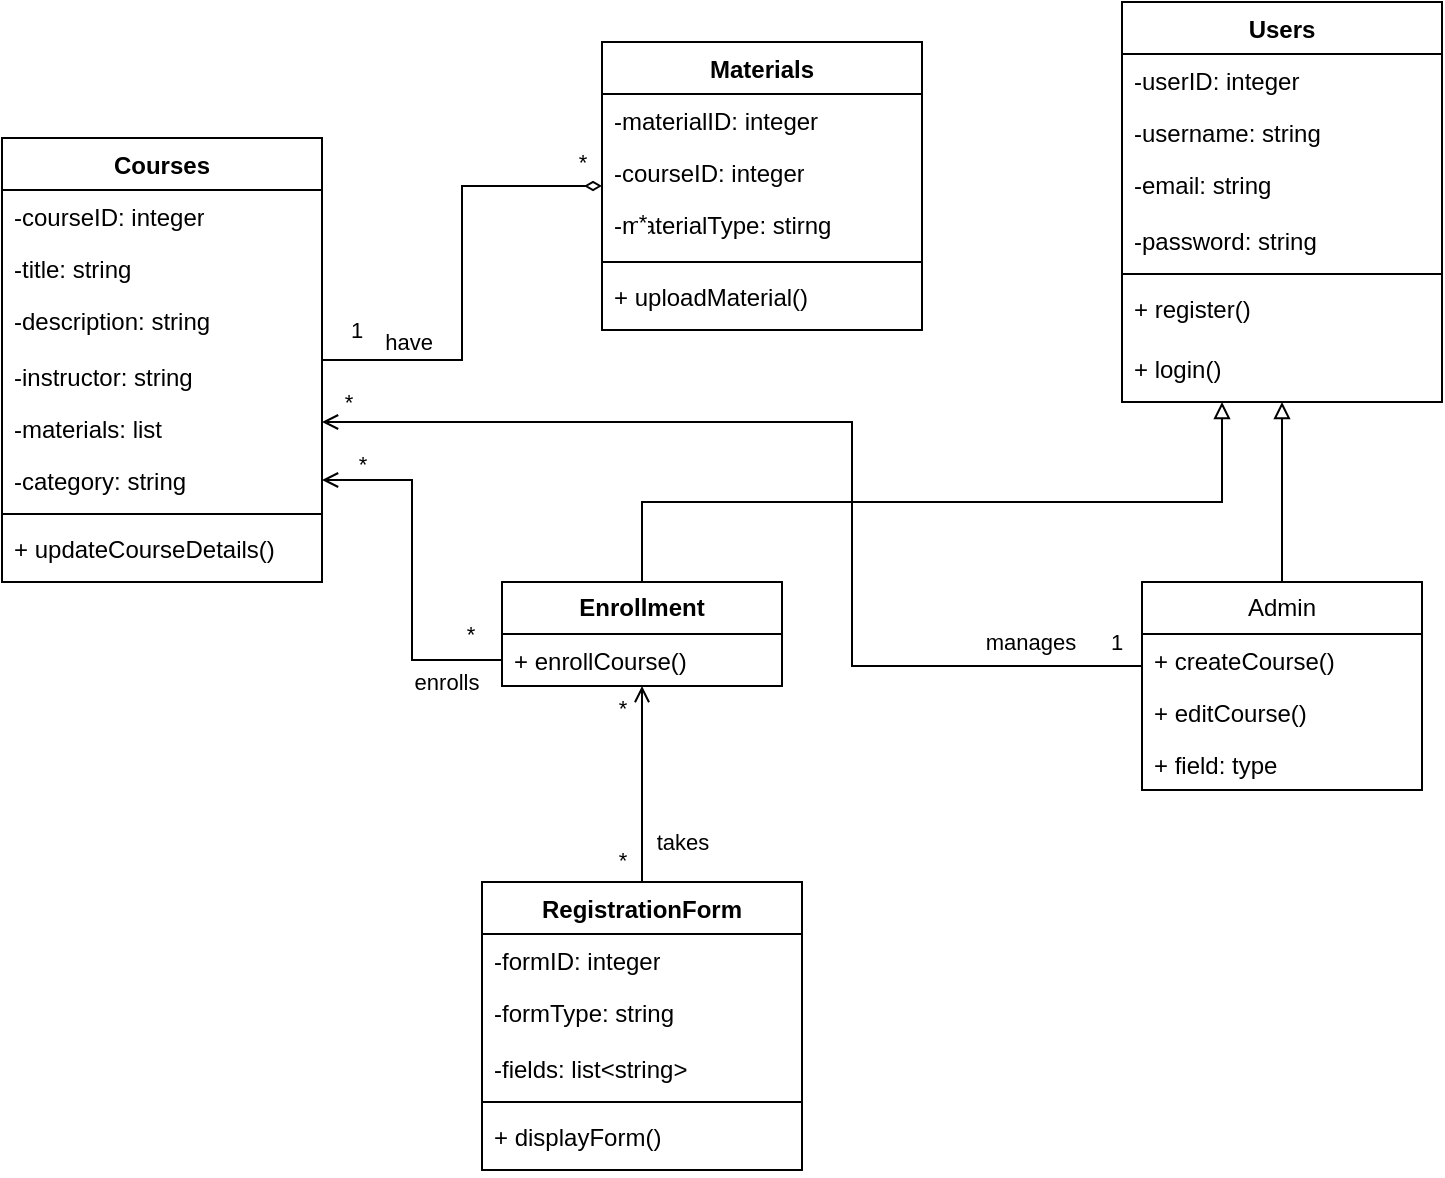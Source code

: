 <mxfile version="24.2.1" type="github">
  <diagram id="C5RBs43oDa-KdzZeNtuy" name="Page-1">
    <mxGraphModel dx="1629" dy="462" grid="1" gridSize="10" guides="1" tooltips="1" connect="1" arrows="1" fold="1" page="1" pageScale="1" pageWidth="827" pageHeight="1169" math="0" shadow="0">
      <root>
        <mxCell id="WIyWlLk6GJQsqaUBKTNV-0" />
        <mxCell id="WIyWlLk6GJQsqaUBKTNV-1" parent="WIyWlLk6GJQsqaUBKTNV-0" />
        <mxCell id="_6caICIoc9iYDZmYXvp6-67" style="edgeStyle=orthogonalEdgeStyle;rounded=0;orthogonalLoop=1;jettySize=auto;html=1;endArrow=diamondThin;endFill=0;" edge="1" parent="WIyWlLk6GJQsqaUBKTNV-1" source="_6caICIoc9iYDZmYXvp6-0" target="_6caICIoc9iYDZmYXvp6-47">
          <mxGeometry relative="1" as="geometry" />
        </mxCell>
        <mxCell id="_6caICIoc9iYDZmYXvp6-68" value="1" style="edgeLabel;html=1;align=center;verticalAlign=middle;resizable=0;points=[];" vertex="1" connectable="0" parent="_6caICIoc9iYDZmYXvp6-67">
          <mxGeometry x="-0.833" y="-1" relative="1" as="geometry">
            <mxPoint x="-2" y="-16" as="offset" />
          </mxGeometry>
        </mxCell>
        <mxCell id="_6caICIoc9iYDZmYXvp6-70" value="have" style="edgeLabel;html=1;align=center;verticalAlign=middle;resizable=0;points=[];" vertex="1" connectable="0" parent="_6caICIoc9iYDZmYXvp6-67">
          <mxGeometry x="-0.746" y="1" relative="1" as="geometry">
            <mxPoint x="14" y="-8" as="offset" />
          </mxGeometry>
        </mxCell>
        <mxCell id="_6caICIoc9iYDZmYXvp6-81" value="*" style="edgeLabel;html=1;align=center;verticalAlign=middle;resizable=0;points=[];" vertex="1" connectable="0" parent="_6caICIoc9iYDZmYXvp6-67">
          <mxGeometry x="0.84" relative="1" as="geometry">
            <mxPoint x="8" y="-12" as="offset" />
          </mxGeometry>
        </mxCell>
        <mxCell id="_6caICIoc9iYDZmYXvp6-0" value="Courses" style="swimlane;fontStyle=1;align=center;verticalAlign=top;childLayout=stackLayout;horizontal=1;startSize=26;horizontalStack=0;resizeParent=1;resizeParentMax=0;resizeLast=0;collapsible=1;marginBottom=0;whiteSpace=wrap;html=1;" vertex="1" parent="WIyWlLk6GJQsqaUBKTNV-1">
          <mxGeometry x="-60" y="88" width="160" height="222" as="geometry" />
        </mxCell>
        <mxCell id="_6caICIoc9iYDZmYXvp6-46" value="-courseID: integer" style="text;strokeColor=none;fillColor=none;align=left;verticalAlign=top;spacingLeft=4;spacingRight=4;overflow=hidden;rotatable=0;points=[[0,0.5],[1,0.5]];portConstraint=eastwest;whiteSpace=wrap;html=1;" vertex="1" parent="_6caICIoc9iYDZmYXvp6-0">
          <mxGeometry y="26" width="160" height="26" as="geometry" />
        </mxCell>
        <mxCell id="_6caICIoc9iYDZmYXvp6-1" value="-title: string" style="text;strokeColor=none;fillColor=none;align=left;verticalAlign=top;spacingLeft=4;spacingRight=4;overflow=hidden;rotatable=0;points=[[0,0.5],[1,0.5]];portConstraint=eastwest;whiteSpace=wrap;html=1;" vertex="1" parent="_6caICIoc9iYDZmYXvp6-0">
          <mxGeometry y="52" width="160" height="26" as="geometry" />
        </mxCell>
        <mxCell id="_6caICIoc9iYDZmYXvp6-20" value="-description: string" style="text;strokeColor=none;fillColor=none;align=left;verticalAlign=top;spacingLeft=4;spacingRight=4;overflow=hidden;rotatable=0;points=[[0,0.5],[1,0.5]];portConstraint=eastwest;whiteSpace=wrap;html=1;" vertex="1" parent="_6caICIoc9iYDZmYXvp6-0">
          <mxGeometry y="78" width="160" height="28" as="geometry" />
        </mxCell>
        <mxCell id="_6caICIoc9iYDZmYXvp6-22" value="-instructor: string" style="text;strokeColor=none;fillColor=none;align=left;verticalAlign=top;spacingLeft=4;spacingRight=4;overflow=hidden;rotatable=0;points=[[0,0.5],[1,0.5]];portConstraint=eastwest;whiteSpace=wrap;html=1;" vertex="1" parent="_6caICIoc9iYDZmYXvp6-0">
          <mxGeometry y="106" width="160" height="26" as="geometry" />
        </mxCell>
        <mxCell id="_6caICIoc9iYDZmYXvp6-21" value="-materials: list" style="text;strokeColor=none;fillColor=none;align=left;verticalAlign=top;spacingLeft=4;spacingRight=4;overflow=hidden;rotatable=0;points=[[0,0.5],[1,0.5]];portConstraint=eastwest;whiteSpace=wrap;html=1;" vertex="1" parent="_6caICIoc9iYDZmYXvp6-0">
          <mxGeometry y="132" width="160" height="26" as="geometry" />
        </mxCell>
        <mxCell id="_6caICIoc9iYDZmYXvp6-23" value="-category&lt;span style=&quot;background-color: initial;&quot;&gt;: string&lt;/span&gt;" style="text;strokeColor=none;fillColor=none;align=left;verticalAlign=top;spacingLeft=4;spacingRight=4;overflow=hidden;rotatable=0;points=[[0,0.5],[1,0.5]];portConstraint=eastwest;whiteSpace=wrap;html=1;" vertex="1" parent="_6caICIoc9iYDZmYXvp6-0">
          <mxGeometry y="158" width="160" height="26" as="geometry" />
        </mxCell>
        <mxCell id="_6caICIoc9iYDZmYXvp6-2" value="" style="line;strokeWidth=1;fillColor=none;align=left;verticalAlign=middle;spacingTop=-1;spacingLeft=3;spacingRight=3;rotatable=0;labelPosition=right;points=[];portConstraint=eastwest;strokeColor=inherit;" vertex="1" parent="_6caICIoc9iYDZmYXvp6-0">
          <mxGeometry y="184" width="160" height="8" as="geometry" />
        </mxCell>
        <mxCell id="_6caICIoc9iYDZmYXvp6-25" value="+ updateCourseDetails()&lt;div&gt;&lt;br&gt;&lt;/div&gt;" style="text;strokeColor=none;fillColor=none;align=left;verticalAlign=top;spacingLeft=4;spacingRight=4;overflow=hidden;rotatable=0;points=[[0,0.5],[1,0.5]];portConstraint=eastwest;whiteSpace=wrap;html=1;" vertex="1" parent="_6caICIoc9iYDZmYXvp6-0">
          <mxGeometry y="192" width="160" height="30" as="geometry" />
        </mxCell>
        <mxCell id="_6caICIoc9iYDZmYXvp6-27" value="Users" style="swimlane;fontStyle=1;align=center;verticalAlign=top;childLayout=stackLayout;horizontal=1;startSize=26;horizontalStack=0;resizeParent=1;resizeParentMax=0;resizeLast=0;collapsible=1;marginBottom=0;whiteSpace=wrap;html=1;" vertex="1" parent="WIyWlLk6GJQsqaUBKTNV-1">
          <mxGeometry x="500" y="20" width="160" height="200" as="geometry" />
        </mxCell>
        <mxCell id="_6caICIoc9iYDZmYXvp6-28" value="-userID: integer" style="text;strokeColor=none;fillColor=none;align=left;verticalAlign=top;spacingLeft=4;spacingRight=4;overflow=hidden;rotatable=0;points=[[0,0.5],[1,0.5]];portConstraint=eastwest;whiteSpace=wrap;html=1;" vertex="1" parent="_6caICIoc9iYDZmYXvp6-27">
          <mxGeometry y="26" width="160" height="26" as="geometry" />
        </mxCell>
        <mxCell id="_6caICIoc9iYDZmYXvp6-37" value="-username: string" style="text;strokeColor=none;fillColor=none;align=left;verticalAlign=top;spacingLeft=4;spacingRight=4;overflow=hidden;rotatable=0;points=[[0,0.5],[1,0.5]];portConstraint=eastwest;whiteSpace=wrap;html=1;" vertex="1" parent="_6caICIoc9iYDZmYXvp6-27">
          <mxGeometry y="52" width="160" height="26" as="geometry" />
        </mxCell>
        <mxCell id="_6caICIoc9iYDZmYXvp6-29" value="-email: string" style="text;strokeColor=none;fillColor=none;align=left;verticalAlign=top;spacingLeft=4;spacingRight=4;overflow=hidden;rotatable=0;points=[[0,0.5],[1,0.5]];portConstraint=eastwest;whiteSpace=wrap;html=1;" vertex="1" parent="_6caICIoc9iYDZmYXvp6-27">
          <mxGeometry y="78" width="160" height="28" as="geometry" />
        </mxCell>
        <mxCell id="_6caICIoc9iYDZmYXvp6-30" value="-password: string" style="text;strokeColor=none;fillColor=none;align=left;verticalAlign=top;spacingLeft=4;spacingRight=4;overflow=hidden;rotatable=0;points=[[0,0.5],[1,0.5]];portConstraint=eastwest;whiteSpace=wrap;html=1;" vertex="1" parent="_6caICIoc9iYDZmYXvp6-27">
          <mxGeometry y="106" width="160" height="26" as="geometry" />
        </mxCell>
        <mxCell id="_6caICIoc9iYDZmYXvp6-33" value="" style="line;strokeWidth=1;fillColor=none;align=left;verticalAlign=middle;spacingTop=-1;spacingLeft=3;spacingRight=3;rotatable=0;labelPosition=right;points=[];portConstraint=eastwest;strokeColor=inherit;" vertex="1" parent="_6caICIoc9iYDZmYXvp6-27">
          <mxGeometry y="132" width="160" height="8" as="geometry" />
        </mxCell>
        <mxCell id="_6caICIoc9iYDZmYXvp6-34" value="+ register()" style="text;strokeColor=none;fillColor=none;align=left;verticalAlign=top;spacingLeft=4;spacingRight=4;overflow=hidden;rotatable=0;points=[[0,0.5],[1,0.5]];portConstraint=eastwest;whiteSpace=wrap;html=1;" vertex="1" parent="_6caICIoc9iYDZmYXvp6-27">
          <mxGeometry y="140" width="160" height="30" as="geometry" />
        </mxCell>
        <mxCell id="_6caICIoc9iYDZmYXvp6-35" value="+ login()" style="text;strokeColor=none;fillColor=none;align=left;verticalAlign=top;spacingLeft=4;spacingRight=4;overflow=hidden;rotatable=0;points=[[0,0.5],[1,0.5]];portConstraint=eastwest;whiteSpace=wrap;html=1;" vertex="1" parent="_6caICIoc9iYDZmYXvp6-27">
          <mxGeometry y="170" width="160" height="30" as="geometry" />
        </mxCell>
        <mxCell id="_6caICIoc9iYDZmYXvp6-45" style="edgeStyle=orthogonalEdgeStyle;rounded=0;orthogonalLoop=1;jettySize=auto;html=1;endArrow=block;endFill=0;" edge="1" parent="WIyWlLk6GJQsqaUBKTNV-1" source="_6caICIoc9iYDZmYXvp6-38" target="_6caICIoc9iYDZmYXvp6-27">
          <mxGeometry relative="1" as="geometry" />
        </mxCell>
        <mxCell id="_6caICIoc9iYDZmYXvp6-63" style="edgeStyle=orthogonalEdgeStyle;rounded=0;orthogonalLoop=1;jettySize=auto;html=1;endArrow=open;endFill=0;" edge="1" parent="WIyWlLk6GJQsqaUBKTNV-1" source="_6caICIoc9iYDZmYXvp6-38" target="_6caICIoc9iYDZmYXvp6-0">
          <mxGeometry relative="1" as="geometry">
            <Array as="points">
              <mxPoint x="365" y="352" />
              <mxPoint x="365" y="230" />
            </Array>
          </mxGeometry>
        </mxCell>
        <mxCell id="_6caICIoc9iYDZmYXvp6-64" value="1" style="edgeLabel;html=1;align=center;verticalAlign=middle;resizable=0;points=[];" vertex="1" connectable="0" parent="_6caICIoc9iYDZmYXvp6-63">
          <mxGeometry x="-0.959" relative="1" as="geometry">
            <mxPoint x="-2" y="-12" as="offset" />
          </mxGeometry>
        </mxCell>
        <mxCell id="_6caICIoc9iYDZmYXvp6-65" value="*" style="edgeLabel;html=1;align=center;verticalAlign=middle;resizable=0;points=[];" vertex="1" connectable="0" parent="_6caICIoc9iYDZmYXvp6-63">
          <mxGeometry x="0.961" relative="1" as="geometry">
            <mxPoint x="2" y="-10" as="offset" />
          </mxGeometry>
        </mxCell>
        <mxCell id="_6caICIoc9iYDZmYXvp6-66" value="manages" style="edgeLabel;html=1;align=center;verticalAlign=middle;resizable=0;points=[];" vertex="1" connectable="0" parent="_6caICIoc9iYDZmYXvp6-63">
          <mxGeometry x="-0.787" y="2" relative="1" as="geometry">
            <mxPoint y="-14" as="offset" />
          </mxGeometry>
        </mxCell>
        <mxCell id="_6caICIoc9iYDZmYXvp6-38" value="Admin" style="swimlane;fontStyle=0;childLayout=stackLayout;horizontal=1;startSize=26;fillColor=none;horizontalStack=0;resizeParent=1;resizeParentMax=0;resizeLast=0;collapsible=1;marginBottom=0;whiteSpace=wrap;html=1;" vertex="1" parent="WIyWlLk6GJQsqaUBKTNV-1">
          <mxGeometry x="510" y="310" width="140" height="104" as="geometry" />
        </mxCell>
        <mxCell id="_6caICIoc9iYDZmYXvp6-39" value="+ createCourse()" style="text;strokeColor=none;fillColor=none;align=left;verticalAlign=top;spacingLeft=4;spacingRight=4;overflow=hidden;rotatable=0;points=[[0,0.5],[1,0.5]];portConstraint=eastwest;whiteSpace=wrap;html=1;" vertex="1" parent="_6caICIoc9iYDZmYXvp6-38">
          <mxGeometry y="26" width="140" height="26" as="geometry" />
        </mxCell>
        <mxCell id="_6caICIoc9iYDZmYXvp6-40" value="+ editCourse()" style="text;strokeColor=none;fillColor=none;align=left;verticalAlign=top;spacingLeft=4;spacingRight=4;overflow=hidden;rotatable=0;points=[[0,0.5],[1,0.5]];portConstraint=eastwest;whiteSpace=wrap;html=1;" vertex="1" parent="_6caICIoc9iYDZmYXvp6-38">
          <mxGeometry y="52" width="140" height="26" as="geometry" />
        </mxCell>
        <mxCell id="_6caICIoc9iYDZmYXvp6-41" value="+ field: type" style="text;strokeColor=none;fillColor=none;align=left;verticalAlign=top;spacingLeft=4;spacingRight=4;overflow=hidden;rotatable=0;points=[[0,0.5],[1,0.5]];portConstraint=eastwest;whiteSpace=wrap;html=1;" vertex="1" parent="_6caICIoc9iYDZmYXvp6-38">
          <mxGeometry y="78" width="140" height="26" as="geometry" />
        </mxCell>
        <mxCell id="_6caICIoc9iYDZmYXvp6-47" value="Materials" style="swimlane;fontStyle=1;align=center;verticalAlign=top;childLayout=stackLayout;horizontal=1;startSize=26;horizontalStack=0;resizeParent=1;resizeParentMax=0;resizeLast=0;collapsible=1;marginBottom=0;whiteSpace=wrap;html=1;" vertex="1" parent="WIyWlLk6GJQsqaUBKTNV-1">
          <mxGeometry x="240" y="40" width="160" height="144" as="geometry" />
        </mxCell>
        <mxCell id="_6caICIoc9iYDZmYXvp6-48" value="-materialID: integer" style="text;strokeColor=none;fillColor=none;align=left;verticalAlign=top;spacingLeft=4;spacingRight=4;overflow=hidden;rotatable=0;points=[[0,0.5],[1,0.5]];portConstraint=eastwest;whiteSpace=wrap;html=1;" vertex="1" parent="_6caICIoc9iYDZmYXvp6-47">
          <mxGeometry y="26" width="160" height="26" as="geometry" />
        </mxCell>
        <mxCell id="_6caICIoc9iYDZmYXvp6-49" value="-courseID: integer" style="text;strokeColor=none;fillColor=none;align=left;verticalAlign=top;spacingLeft=4;spacingRight=4;overflow=hidden;rotatable=0;points=[[0,0.5],[1,0.5]];portConstraint=eastwest;whiteSpace=wrap;html=1;" vertex="1" parent="_6caICIoc9iYDZmYXvp6-47">
          <mxGeometry y="52" width="160" height="26" as="geometry" />
        </mxCell>
        <mxCell id="_6caICIoc9iYDZmYXvp6-50" value="-materialType: stirng" style="text;strokeColor=none;fillColor=none;align=left;verticalAlign=top;spacingLeft=4;spacingRight=4;overflow=hidden;rotatable=0;points=[[0,0.5],[1,0.5]];portConstraint=eastwest;whiteSpace=wrap;html=1;" vertex="1" parent="_6caICIoc9iYDZmYXvp6-47">
          <mxGeometry y="78" width="160" height="28" as="geometry" />
        </mxCell>
        <mxCell id="_6caICIoc9iYDZmYXvp6-52" value="" style="line;strokeWidth=1;fillColor=none;align=left;verticalAlign=middle;spacingTop=-1;spacingLeft=3;spacingRight=3;rotatable=0;labelPosition=right;points=[];portConstraint=eastwest;strokeColor=inherit;" vertex="1" parent="_6caICIoc9iYDZmYXvp6-47">
          <mxGeometry y="106" width="160" height="8" as="geometry" />
        </mxCell>
        <mxCell id="_6caICIoc9iYDZmYXvp6-53" value="+ uploadMaterial()" style="text;strokeColor=none;fillColor=none;align=left;verticalAlign=top;spacingLeft=4;spacingRight=4;overflow=hidden;rotatable=0;points=[[0,0.5],[1,0.5]];portConstraint=eastwest;whiteSpace=wrap;html=1;" vertex="1" parent="_6caICIoc9iYDZmYXvp6-47">
          <mxGeometry y="114" width="160" height="30" as="geometry" />
        </mxCell>
        <mxCell id="_6caICIoc9iYDZmYXvp6-85" style="edgeStyle=orthogonalEdgeStyle;rounded=0;orthogonalLoop=1;jettySize=auto;html=1;endArrow=open;endFill=0;" edge="1" parent="WIyWlLk6GJQsqaUBKTNV-1" source="_6caICIoc9iYDZmYXvp6-55" target="_6caICIoc9iYDZmYXvp6-72">
          <mxGeometry relative="1" as="geometry" />
        </mxCell>
        <mxCell id="_6caICIoc9iYDZmYXvp6-86" value="*" style="edgeLabel;html=1;align=center;verticalAlign=middle;resizable=0;points=[];" vertex="1" connectable="0" parent="_6caICIoc9iYDZmYXvp6-85">
          <mxGeometry x="-0.766" y="2" relative="1" as="geometry">
            <mxPoint x="-8" as="offset" />
          </mxGeometry>
        </mxCell>
        <mxCell id="_6caICIoc9iYDZmYXvp6-87" value="*" style="edgeLabel;html=1;align=center;verticalAlign=middle;resizable=0;points=[];" vertex="1" connectable="0" parent="_6caICIoc9iYDZmYXvp6-85">
          <mxGeometry x="0.784" y="2" relative="1" as="geometry">
            <mxPoint x="-8" as="offset" />
          </mxGeometry>
        </mxCell>
        <mxCell id="_6caICIoc9iYDZmYXvp6-90" value="takes" style="edgeLabel;html=1;align=center;verticalAlign=middle;resizable=0;points=[];" vertex="1" connectable="0" parent="_6caICIoc9iYDZmYXvp6-85">
          <mxGeometry x="-0.277" y="-2" relative="1" as="geometry">
            <mxPoint x="18" y="15" as="offset" />
          </mxGeometry>
        </mxCell>
        <mxCell id="_6caICIoc9iYDZmYXvp6-55" value="RegistrationForm" style="swimlane;fontStyle=1;align=center;verticalAlign=top;childLayout=stackLayout;horizontal=1;startSize=26;horizontalStack=0;resizeParent=1;resizeParentMax=0;resizeLast=0;collapsible=1;marginBottom=0;whiteSpace=wrap;html=1;" vertex="1" parent="WIyWlLk6GJQsqaUBKTNV-1">
          <mxGeometry x="180" y="460" width="160" height="144" as="geometry" />
        </mxCell>
        <mxCell id="_6caICIoc9iYDZmYXvp6-56" value="-formID: integer&lt;div&gt;&lt;br&gt;&lt;/div&gt;" style="text;strokeColor=none;fillColor=none;align=left;verticalAlign=top;spacingLeft=4;spacingRight=4;overflow=hidden;rotatable=0;points=[[0,0.5],[1,0.5]];portConstraint=eastwest;whiteSpace=wrap;html=1;" vertex="1" parent="_6caICIoc9iYDZmYXvp6-55">
          <mxGeometry y="26" width="160" height="26" as="geometry" />
        </mxCell>
        <mxCell id="_6caICIoc9iYDZmYXvp6-58" value="-formType: string" style="text;strokeColor=none;fillColor=none;align=left;verticalAlign=top;spacingLeft=4;spacingRight=4;overflow=hidden;rotatable=0;points=[[0,0.5],[1,0.5]];portConstraint=eastwest;whiteSpace=wrap;html=1;" vertex="1" parent="_6caICIoc9iYDZmYXvp6-55">
          <mxGeometry y="52" width="160" height="28" as="geometry" />
        </mxCell>
        <mxCell id="_6caICIoc9iYDZmYXvp6-59" value="-fields: list&amp;lt;string&amp;gt;" style="text;strokeColor=none;fillColor=none;align=left;verticalAlign=top;spacingLeft=4;spacingRight=4;overflow=hidden;rotatable=0;points=[[0,0.5],[1,0.5]];portConstraint=eastwest;whiteSpace=wrap;html=1;" vertex="1" parent="_6caICIoc9iYDZmYXvp6-55">
          <mxGeometry y="80" width="160" height="26" as="geometry" />
        </mxCell>
        <mxCell id="_6caICIoc9iYDZmYXvp6-60" value="" style="line;strokeWidth=1;fillColor=none;align=left;verticalAlign=middle;spacingTop=-1;spacingLeft=3;spacingRight=3;rotatable=0;labelPosition=right;points=[];portConstraint=eastwest;strokeColor=inherit;" vertex="1" parent="_6caICIoc9iYDZmYXvp6-55">
          <mxGeometry y="106" width="160" height="8" as="geometry" />
        </mxCell>
        <mxCell id="_6caICIoc9iYDZmYXvp6-61" value="+ displayForm()" style="text;strokeColor=none;fillColor=none;align=left;verticalAlign=top;spacingLeft=4;spacingRight=4;overflow=hidden;rotatable=0;points=[[0,0.5],[1,0.5]];portConstraint=eastwest;whiteSpace=wrap;html=1;" vertex="1" parent="_6caICIoc9iYDZmYXvp6-55">
          <mxGeometry y="114" width="160" height="30" as="geometry" />
        </mxCell>
        <mxCell id="_6caICIoc9iYDZmYXvp6-69" value="*" style="edgeLabel;html=1;align=center;verticalAlign=middle;resizable=0;points=[];" vertex="1" connectable="0" parent="WIyWlLk6GJQsqaUBKTNV-1">
          <mxGeometry x="260" y="130" as="geometry" />
        </mxCell>
        <mxCell id="_6caICIoc9iYDZmYXvp6-82" style="edgeStyle=orthogonalEdgeStyle;rounded=0;orthogonalLoop=1;jettySize=auto;html=1;endArrow=block;endFill=0;" edge="1" parent="WIyWlLk6GJQsqaUBKTNV-1" source="_6caICIoc9iYDZmYXvp6-72" target="_6caICIoc9iYDZmYXvp6-27">
          <mxGeometry relative="1" as="geometry">
            <Array as="points">
              <mxPoint x="260" y="270" />
              <mxPoint x="550" y="270" />
            </Array>
          </mxGeometry>
        </mxCell>
        <mxCell id="_6caICIoc9iYDZmYXvp6-72" value="&lt;b&gt;Enrollment&lt;/b&gt;" style="swimlane;fontStyle=0;childLayout=stackLayout;horizontal=1;startSize=26;fillColor=none;horizontalStack=0;resizeParent=1;resizeParentMax=0;resizeLast=0;collapsible=1;marginBottom=0;whiteSpace=wrap;html=1;" vertex="1" parent="WIyWlLk6GJQsqaUBKTNV-1">
          <mxGeometry x="190.0" y="310" width="140" height="52" as="geometry" />
        </mxCell>
        <mxCell id="_6caICIoc9iYDZmYXvp6-73" value="+ enrollCourse()" style="text;strokeColor=none;fillColor=none;align=left;verticalAlign=top;spacingLeft=4;spacingRight=4;overflow=hidden;rotatable=0;points=[[0,0.5],[1,0.5]];portConstraint=eastwest;whiteSpace=wrap;html=1;" vertex="1" parent="_6caICIoc9iYDZmYXvp6-72">
          <mxGeometry y="26" width="140" height="26" as="geometry" />
        </mxCell>
        <mxCell id="_6caICIoc9iYDZmYXvp6-77" style="edgeStyle=orthogonalEdgeStyle;rounded=0;orthogonalLoop=1;jettySize=auto;html=1;entryX=1;entryY=0.5;entryDx=0;entryDy=0;endArrow=open;endFill=0;" edge="1" parent="WIyWlLk6GJQsqaUBKTNV-1" source="_6caICIoc9iYDZmYXvp6-73" target="_6caICIoc9iYDZmYXvp6-23">
          <mxGeometry relative="1" as="geometry" />
        </mxCell>
        <mxCell id="_6caICIoc9iYDZmYXvp6-78" value="*" style="edgeLabel;html=1;align=center;verticalAlign=middle;resizable=0;points=[];" vertex="1" connectable="0" parent="_6caICIoc9iYDZmYXvp6-77">
          <mxGeometry x="-0.817" y="-2" relative="1" as="geometry">
            <mxPoint y="-11" as="offset" />
          </mxGeometry>
        </mxCell>
        <mxCell id="_6caICIoc9iYDZmYXvp6-80" value="enrolls" style="edgeLabel;html=1;align=center;verticalAlign=middle;resizable=0;points=[];" vertex="1" connectable="0" parent="_6caICIoc9iYDZmYXvp6-77">
          <mxGeometry x="-0.688" y="-2" relative="1" as="geometry">
            <mxPoint y="13" as="offset" />
          </mxGeometry>
        </mxCell>
        <mxCell id="_6caICIoc9iYDZmYXvp6-79" value="*" style="edgeLabel;html=1;align=center;verticalAlign=middle;resizable=0;points=[];" vertex="1" connectable="0" parent="WIyWlLk6GJQsqaUBKTNV-1">
          <mxGeometry x="120" y="250" as="geometry">
            <mxPoint y="1" as="offset" />
          </mxGeometry>
        </mxCell>
      </root>
    </mxGraphModel>
  </diagram>
</mxfile>
